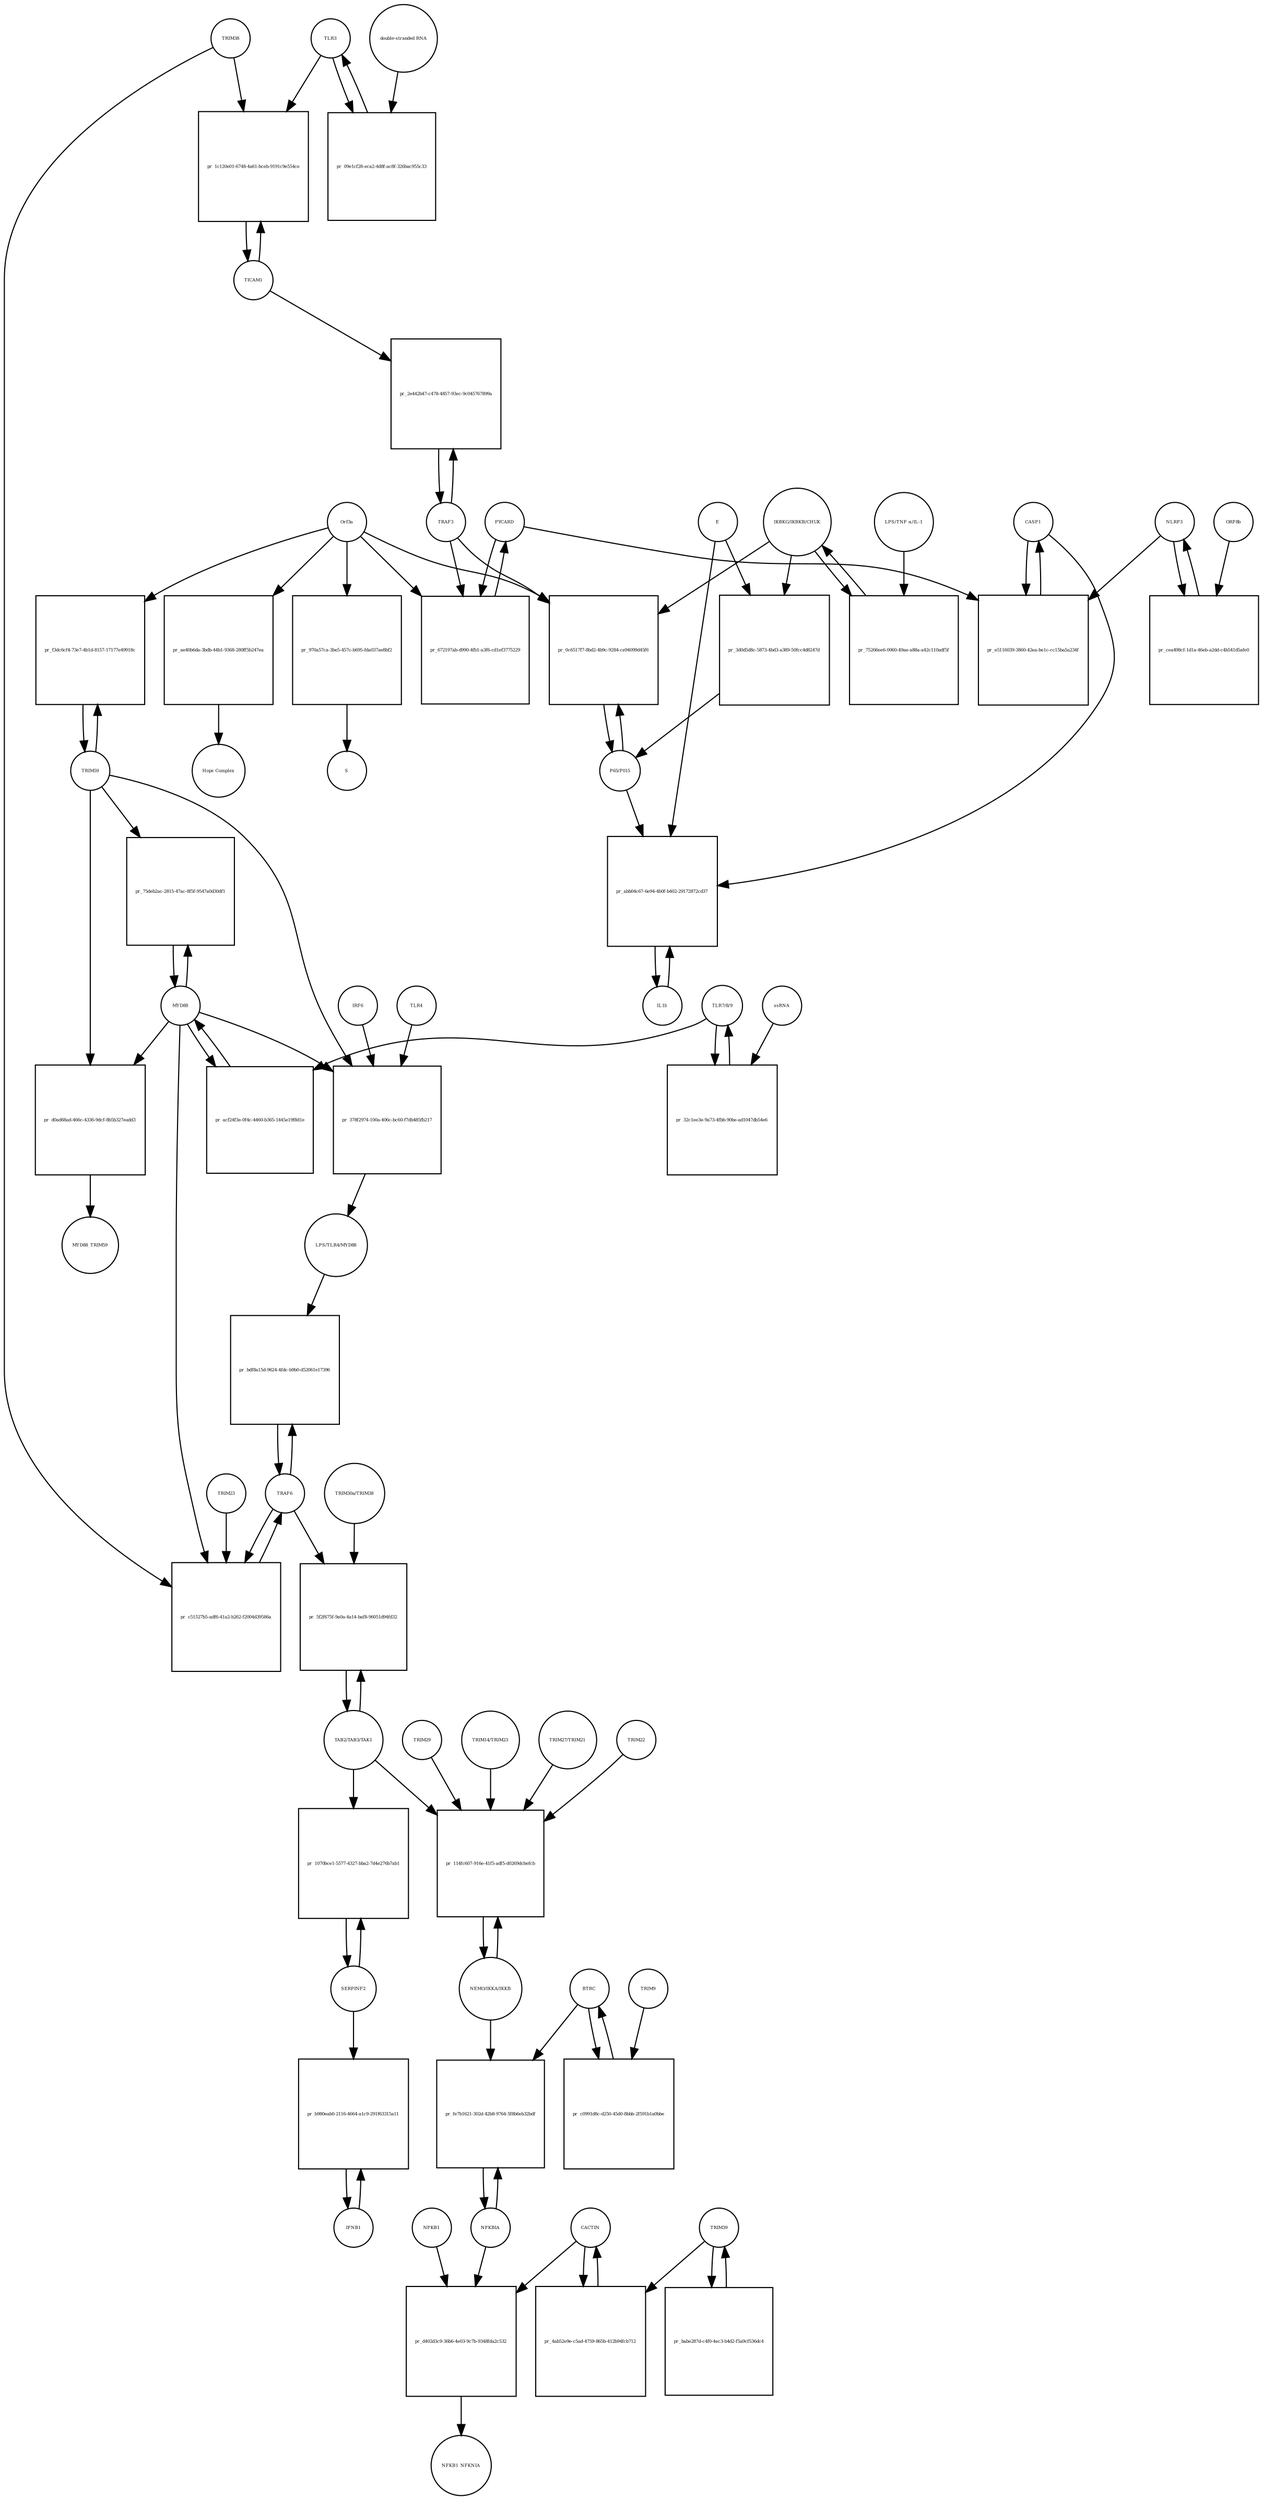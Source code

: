 strict digraph  {
CASP1 [annotation=urn_miriam_hgnc_1499, bipartite=0, cls=macromolecule, fontsize=4, label=CASP1, shape=circle];
"pr_e5116039-3860-42ea-be1c-cc15ba5a234f" [annotation="", bipartite=1, cls=process, fontsize=4, label="pr_e5116039-3860-42ea-be1c-cc15ba5a234f", shape=square];
PYCARD [annotation="", bipartite=0, cls="macromolecule multimer", fontsize=4, label=PYCARD, shape=circle];
NLRP3 [annotation="", bipartite=0, cls="macromolecule multimer", fontsize=4, label=NLRP3, shape=circle];
TRAF6 [annotation=urn_miriam_hgnc_12036, bipartite=0, cls=macromolecule, fontsize=4, label=TRAF6, shape=circle];
"pr_bdf8a15d-9624-4fdc-b9b0-d52061e17396" [annotation="", bipartite=1, cls=process, fontsize=4, label="pr_bdf8a15d-9624-4fdc-b9b0-d52061e17396", shape=square];
"LPS/TLR4/MYD88" [annotation="urn_miriam_hgnc_6121|urn_miriam_hgnc_11850|urn_miriam_hgnc_7562", bipartite=0, cls=complex, fontsize=4, label="LPS/TLR4/MYD88", shape=circle];
NFKBIA [annotation=urn_miriam_hgnc_7797, bipartite=0, cls=macromolecule, fontsize=4, label=NFKBIA, shape=circle];
"pr_fe7b1621-302d-42b8-9764-5f8b6eb32bdf" [annotation="", bipartite=1, cls=process, fontsize=4, label="pr_fe7b1621-302d-42b8-9764-5f8b6eb32bdf", shape=square];
BTRC [annotation=urn_miriam_hgnc_1144, bipartite=0, cls=macromolecule, fontsize=4, label=BTRC, shape=circle];
"NEMO/IKKA/IKKB" [annotation="urn_miriam_hgnc_5961|urn_miriam_hgnc_5960|urn_miriam_hgnc_1974", bipartite=0, cls=complex, fontsize=4, label="NEMO/IKKA/IKKB", shape=circle];
IL1b [annotation=urn_miriam_hgnc_5992, bipartite=0, cls=macromolecule, fontsize=4, label=IL1b, shape=circle];
"pr_abb04c67-6e94-4b0f-b402-29172872cd37" [annotation="", bipartite=1, cls=process, fontsize=4, label="pr_abb04c67-6e94-4b0f-b402-29172872cd37", shape=square];
E [annotation=urn_miriam_ncbiprotein_1796318600, bipartite=0, cls=macromolecule, fontsize=4, label=E, shape=circle];
"P65/P015" [annotation="urn_miriam_hgnc_9955|urn_miriam_hgnc_7794", bipartite=0, cls=complex, fontsize=4, label="P65/P015", shape=circle];
IFNB1 [annotation=urn_miriam_hgnc_5434, bipartite=0, cls=macromolecule, fontsize=4, label=IFNB1, shape=circle];
"pr_b980eab0-2116-4664-a1c9-291f63315a11" [annotation="", bipartite=1, cls=process, fontsize=4, label="pr_b980eab0-2116-4664-a1c9-291f63315a11", shape=square];
SERPINF2 [annotation=urn_miriam_hgnc_9075, bipartite=0, cls=macromolecule, fontsize=4, label=SERPINF2, shape=circle];
TLR3 [annotation=urn_miriam_hgnc_11849, bipartite=0, cls=macromolecule, fontsize=4, label=TLR3, shape=circle];
"pr_09e1cf28-eca2-4d8f-ac8f-326bac955c33" [annotation="", bipartite=1, cls=process, fontsize=4, label="pr_09e1cf28-eca2-4d8f-ac8f-326bac955c33", shape=square];
"double-stranded RNA" [annotation="", bipartite=0, cls="nucleic acid feature", fontsize=4, label="double-stranded RNA", shape=circle];
TICAM1 [annotation=urn_miriam_hgnc_18348, bipartite=0, cls=macromolecule, fontsize=4, label=TICAM1, shape=circle];
"pr_1c120e01-6748-4a61-bceb-9191c9e554ce" [annotation="", bipartite=1, cls=process, fontsize=4, label="pr_1c120e01-6748-4a61-bceb-9191c9e554ce", shape=square];
TRIM38 [annotation=urn_miriam_hgnc_10059, bipartite=0, cls=macromolecule, fontsize=4, label=TRIM38, shape=circle];
TRIM59 [annotation="urn_miriam_pubmed_22588174|urn_miriam_hgnc_30834", bipartite=0, cls=macromolecule, fontsize=4, label=TRIM59, shape=circle];
"pr_f3dc6cf4-73e7-4b1d-8157-17177e49918c" [annotation="", bipartite=1, cls=process, fontsize=4, label="pr_f3dc6cf4-73e7-4b1d-8157-17177e49918c", shape=square];
Orf3a [annotation=urn_miriam_uniprot_P0DTC3, bipartite=0, cls=macromolecule, fontsize=4, label=Orf3a, shape=circle];
"TLR7/8/9" [annotation="urn_miriam_hgnc_15633|urn_miriam_hgnc_15632|urn_miriam_hgnc_15631", bipartite=0, cls=complex, fontsize=4, label="TLR7/8/9", shape=circle];
"pr_32c1ee3e-9a73-4fbb-90be-ad1047db54e6" [annotation="", bipartite=1, cls=process, fontsize=4, label="pr_32c1ee3e-9a73-4fbb-90be-ad1047db54e6", shape=square];
ssRNA [annotation="", bipartite=0, cls="nucleic acid feature", fontsize=4, label=ssRNA, shape=circle];
MYD88 [annotation=urn_miriam_hgnc_7562, bipartite=0, cls=macromolecule, fontsize=4, label=MYD88, shape=circle];
"pr_acf24f3e-0f4c-4460-b365-1445e19f8d1e" [annotation="", bipartite=1, cls=process, fontsize=4, label="pr_acf24f3e-0f4c-4460-b365-1445e19f8d1e", shape=square];
"pr_c51527b5-adf6-41a2-b262-f2004d39586a" [annotation="", bipartite=1, cls=process, fontsize=4, label="pr_c51527b5-adf6-41a2-b262-f2004d39586a", shape=square];
TRIM23 [annotation=urn_miriam_hgnc_660, bipartite=0, cls=macromolecule, fontsize=4, label=TRIM23, shape=circle];
"TAB2/TAB3/TAK1" [annotation="urn_miriam_hgnc_17075|urn_miriam_hgnc_30681|urn_miriam_hgnc_6859", bipartite=0, cls=complex, fontsize=4, label="TAB2/TAB3/TAK1", shape=circle];
"pr_5f2f675f-9a0a-4a14-baf8-96051d94fd32" [annotation="", bipartite=1, cls=process, fontsize=4, label="pr_5f2f675f-9a0a-4a14-baf8-96051d94fd32", shape=square];
"TRIM30a/TRIM38" [annotation="urn_miriam_hgnc_10059|urn_miriam_uniprot_P15533", bipartite=0, cls=complex, fontsize=4, label="TRIM30a/TRIM38", shape=circle];
"pr_114fc607-916e-41f5-adf5-d0269dcbefcb" [annotation="", bipartite=1, cls=process, fontsize=4, label="pr_114fc607-916e-41f5-adf5-d0269dcbefcb", shape=square];
TRIM22 [annotation=urn_miriam_hgnc_16379, bipartite=0, cls=macromolecule, fontsize=4, label=TRIM22, shape=circle];
TRIM29 [annotation=urn_miriam_hgnc_17274, bipartite=0, cls=macromolecule, fontsize=4, label=TRIM29, shape=circle];
"TRIM14/TRIM23" [annotation="urn_miriam_hgnc_16283|urn_miriam_hgnc_660", bipartite=0, cls=complex, fontsize=4, label="TRIM14/TRIM23", shape=circle];
"TRIM27/TRIM21" [annotation="urn_miriam_hgnc_9975|urn_miriam_hgnc_11312", bipartite=0, cls=complex, fontsize=4, label="TRIM27/TRIM21", shape=circle];
"pr_1070bce1-5577-4327-bba2-7d4e276b7ab1" [annotation="", bipartite=1, cls=process, fontsize=4, label="pr_1070bce1-5577-4327-bba2-7d4e276b7ab1", shape=square];
TRAF3 [annotation=urn_miriam_hgnc_12033, bipartite=0, cls=macromolecule, fontsize=4, label=TRAF3, shape=circle];
"pr_2e442b47-c478-4857-93ec-9c045767899a" [annotation="", bipartite=1, cls=process, fontsize=4, label="pr_2e442b47-c478-4857-93ec-9c045767899a", shape=square];
NFKB1 [annotation=urn_miriam_hgnc_7794, bipartite=0, cls=macromolecule, fontsize=4, label=NFKB1, shape=circle];
"pr_d402d3c9-36b6-4e03-9c7b-9348fda2c532" [annotation="", bipartite=1, cls=process, fontsize=4, label="pr_d402d3c9-36b6-4e03-9c7b-9348fda2c532", shape=square];
NFKB1_NFKNIA [annotation="", bipartite=0, cls=complex, fontsize=4, label=NFKB1_NFKNIA, shape=circle];
CACTIN [annotation=urn_miriam_hgnc_29938, bipartite=0, cls=macromolecule, fontsize=4, label=CACTIN, shape=circle];
"IKBKG/IKBKB/CHUK" [annotation="urn_miriam_hgnc_5961|urn_miriam_hgnc_5960|urn_miriam_hgnc_1974", bipartite=0, cls=complex, fontsize=4, label="IKBKG/IKBKB/CHUK", shape=circle];
"pr_75266ee6-0060-49ae-a88a-a42c110adf5f" [annotation="", bipartite=1, cls=process, fontsize=4, label="pr_75266ee6-0060-49ae-a88a-a42c110adf5f", shape=square];
"LPS/TNF α/IL-1" [annotation="urn_miriam_hgnc_6121|urn_miriam_hgnc_11916|urn_miriam_hgnc_5991", bipartite=0, cls=complex, fontsize=4, label="LPS/TNF α/IL-1", shape=circle];
"pr_970a57ca-3be5-457c-b695-fda037ae8bf2" [annotation="", bipartite=1, cls=process, fontsize=4, label="pr_970a57ca-3be5-457c-b695-fda037ae8bf2", shape=square];
S [annotation=urn_miriam_uniprot_P0DTC2, bipartite=0, cls=macromolecule, fontsize=4, label=S, shape=circle];
"pr_0c6517f7-8bd2-4b9c-9284-ce94099d45f6" [annotation="", bipartite=1, cls=process, fontsize=4, label="pr_0c6517f7-8bd2-4b9c-9284-ce94099d45f6", shape=square];
"pr_672197ab-d990-4fb1-a3f6-cd1ef3775229" [annotation="", bipartite=1, cls=process, fontsize=4, label="pr_672197ab-d990-4fb1-a3f6-cd1ef3775229", shape=square];
"pr_cea498cf-1d1a-46eb-a2dd-c4b541d5afe0" [annotation="", bipartite=1, cls=process, fontsize=4, label="pr_cea498cf-1d1a-46eb-a2dd-c4b541d5afe0", shape=square];
ORF8b [annotation=urn_miriam_ncbiprotein_BCD58760, bipartite=0, cls=macromolecule, fontsize=4, label=ORF8b, shape=circle];
"pr_c0991d8c-d250-45d0-8bbb-2f591b1a0bbe" [annotation="", bipartite=1, cls=process, fontsize=4, label="pr_c0991d8c-d250-45d0-8bbb-2f591b1a0bbe", shape=square];
TRIM9 [annotation=urn_miriam_hgnc_16288, bipartite=0, cls=macromolecule, fontsize=4, label=TRIM9, shape=circle];
"pr_3d0d5d8c-5873-4bd3-a389-50fcc4d8247d" [annotation="", bipartite=1, cls=process, fontsize=4, label="pr_3d0d5d8c-5873-4bd3-a389-50fcc4d8247d", shape=square];
"pr_4ab52e9e-c5ad-4759-865b-412b94fcb712" [annotation="", bipartite=1, cls=process, fontsize=4, label="pr_4ab52e9e-c5ad-4759-865b-412b94fcb712", shape=square];
TRIM39 [annotation=urn_miriam_hgnc_10065, bipartite=0, cls=macromolecule, fontsize=4, label=TRIM39, shape=circle];
"pr_babe287d-c4f0-4ec3-b4d2-f5a9cf536dc4" [annotation="", bipartite=1, cls=process, fontsize=4, label="pr_babe287d-c4f0-4ec3-b4d2-f5a9cf536dc4", shape=square];
"pr_ae40b6da-3bdb-44b1-9368-280ff5b247ea" [annotation="", bipartite=1, cls=process, fontsize=4, label="pr_ae40b6da-3bdb-44b1-9368-280ff5b247ea", shape=square];
"Hops Complex" [annotation="urn_miriam_uniprot_J9TC74|urn_miriam_hgnc_14583|urn_miriam_hgnc_20593|urn_miriam_hgnc_24048|urn_miriam_hgnc_5013|urn_miriam_hgnc_20266", bipartite=0, cls=complex, fontsize=4, label="Hops Complex", shape=circle];
TLR4 [annotation="", bipartite=0, cls=macromolecule, fontsize=4, label=TLR4, shape=circle];
"pr_378f2974-100a-406c-bc60-f7db485fb217" [annotation="", bipartite=1, cls=process, fontsize=4, label="pr_378f2974-100a-406c-bc60-f7db485fb217", shape=square];
IRF6 [annotation="", bipartite=0, cls=macromolecule, fontsize=4, label=IRF6, shape=circle];
"pr_75deb2ac-2815-47ac-8f5f-9547a0d30df1" [annotation="", bipartite=1, cls=process, fontsize=4, label="pr_75deb2ac-2815-47ac-8f5f-9547a0d30df1", shape=square];
"pr_d0ad68ad-466c-4336-9dcf-8b5b327eadd3" [annotation="", bipartite=1, cls=process, fontsize=4, label="pr_d0ad68ad-466c-4336-9dcf-8b5b327eadd3", shape=square];
MYD88_TRIM59 [annotation="", bipartite=0, cls=complex, fontsize=4, label=MYD88_TRIM59, shape=circle];
CASP1 -> "pr_e5116039-3860-42ea-be1c-cc15ba5a234f"  [annotation="", interaction_type=consumption];
CASP1 -> "pr_abb04c67-6e94-4b0f-b402-29172872cd37"  [annotation=urn_miriam_pubmed_31034780, interaction_type=catalysis];
"pr_e5116039-3860-42ea-be1c-cc15ba5a234f" -> CASP1  [annotation="", interaction_type=production];
PYCARD -> "pr_e5116039-3860-42ea-be1c-cc15ba5a234f"  [annotation="", interaction_type=consumption];
PYCARD -> "pr_672197ab-d990-4fb1-a3f6-cd1ef3775229"  [annotation="", interaction_type=consumption];
NLRP3 -> "pr_e5116039-3860-42ea-be1c-cc15ba5a234f"  [annotation="", interaction_type=consumption];
NLRP3 -> "pr_cea498cf-1d1a-46eb-a2dd-c4b541d5afe0"  [annotation="", interaction_type=consumption];
TRAF6 -> "pr_bdf8a15d-9624-4fdc-b9b0-d52061e17396"  [annotation="", interaction_type=consumption];
TRAF6 -> "pr_c51527b5-adf6-41a2-b262-f2004d39586a"  [annotation="", interaction_type=consumption];
TRAF6 -> "pr_5f2f675f-9a0a-4a14-baf8-96051d94fd32"  [annotation="urn_miriam_pubmed_23758787|urn_miriam_pubmed_25172371|urn_miriam_pubmed_18345001", interaction_type="necessary stimulation"];
"pr_bdf8a15d-9624-4fdc-b9b0-d52061e17396" -> TRAF6  [annotation="", interaction_type=production];
"LPS/TLR4/MYD88" -> "pr_bdf8a15d-9624-4fdc-b9b0-d52061e17396"  [annotation=urn_miriam_pubmed_23758787, interaction_type=catalysis];
NFKBIA -> "pr_fe7b1621-302d-42b8-9764-5f8b6eb32bdf"  [annotation="", interaction_type=consumption];
NFKBIA -> "pr_d402d3c9-36b6-4e03-9c7b-9348fda2c532"  [annotation="", interaction_type=consumption];
"pr_fe7b1621-302d-42b8-9764-5f8b6eb32bdf" -> NFKBIA  [annotation="", interaction_type=production];
BTRC -> "pr_fe7b1621-302d-42b8-9764-5f8b6eb32bdf"  [annotation=urn_miriam_pubmed_21135871, interaction_type=catalysis];
BTRC -> "pr_c0991d8c-d250-45d0-8bbb-2f591b1a0bbe"  [annotation="", interaction_type=consumption];
"NEMO/IKKA/IKKB" -> "pr_fe7b1621-302d-42b8-9764-5f8b6eb32bdf"  [annotation=urn_miriam_pubmed_21135871, interaction_type=catalysis];
"NEMO/IKKA/IKKB" -> "pr_114fc607-916e-41f5-adf5-d0269dcbefcb"  [annotation="", interaction_type=consumption];
IL1b -> "pr_abb04c67-6e94-4b0f-b402-29172872cd37"  [annotation="", interaction_type=consumption];
"pr_abb04c67-6e94-4b0f-b402-29172872cd37" -> IL1b  [annotation="", interaction_type=production];
E -> "pr_abb04c67-6e94-4b0f-b402-29172872cd37"  [annotation=urn_miriam_pubmed_31034780, interaction_type=catalysis];
E -> "pr_3d0d5d8c-5873-4bd3-a389-50fcc4d8247d"  [annotation="urn_miriam_pubmed_32172672|urn_miriam_taxonomy_2697049", interaction_type="necessary stimulation"];
"P65/P015" -> "pr_abb04c67-6e94-4b0f-b402-29172872cd37"  [annotation=urn_miriam_pubmed_31034780, interaction_type=stimulation];
"P65/P015" -> "pr_0c6517f7-8bd2-4b9c-9284-ce94099d45f6"  [annotation="", interaction_type=consumption];
IFNB1 -> "pr_b980eab0-2116-4664-a1c9-291f63315a11"  [annotation="", interaction_type=consumption];
"pr_b980eab0-2116-4664-a1c9-291f63315a11" -> IFNB1  [annotation="", interaction_type=production];
SERPINF2 -> "pr_b980eab0-2116-4664-a1c9-291f63315a11"  [annotation=urn_miriam_pubmed_17706453, interaction_type=stimulation];
SERPINF2 -> "pr_1070bce1-5577-4327-bba2-7d4e276b7ab1"  [annotation="", interaction_type=consumption];
TLR3 -> "pr_09e1cf28-eca2-4d8f-ac8f-326bac955c33"  [annotation="", interaction_type=consumption];
TLR3 -> "pr_1c120e01-6748-4a61-bceb-9191c9e554ce"  [annotation="urn_miriam_pubmed_23758787|urn_miriam_pubmed_22539786", interaction_type="necessary stimulation"];
"pr_09e1cf28-eca2-4d8f-ac8f-326bac955c33" -> TLR3  [annotation="", interaction_type=production];
"double-stranded RNA" -> "pr_09e1cf28-eca2-4d8f-ac8f-326bac955c33"  [annotation=urn_miriam_pubmed_23758787, interaction_type="necessary stimulation"];
TICAM1 -> "pr_1c120e01-6748-4a61-bceb-9191c9e554ce"  [annotation="", interaction_type=consumption];
TICAM1 -> "pr_2e442b47-c478-4857-93ec-9c045767899a"  [annotation=urn_miriam_pubmed_28829373, interaction_type="necessary stimulation"];
"pr_1c120e01-6748-4a61-bceb-9191c9e554ce" -> TICAM1  [annotation="", interaction_type=production];
TRIM38 -> "pr_1c120e01-6748-4a61-bceb-9191c9e554ce"  [annotation="urn_miriam_pubmed_23758787|urn_miriam_pubmed_22539786", interaction_type=inhibition];
TRIM38 -> "pr_c51527b5-adf6-41a2-b262-f2004d39586a"  [annotation="urn_miriam_pubmed_15361868|urn_miriam_pubmed_22539786|urn_miriam_pubmed_20724660", interaction_type=inhibition];
TRIM59 -> "pr_f3dc6cf4-73e7-4b1d-8157-17177e49918c"  [annotation="", interaction_type=consumption];
TRIM59 -> "pr_378f2974-100a-406c-bc60-f7db485fb217"  [annotation="", interaction_type=inhibition];
TRIM59 -> "pr_75deb2ac-2815-47ac-8f5f-9547a0d30df1"  [annotation="", interaction_type=inhibition];
TRIM59 -> "pr_d0ad68ad-466c-4336-9dcf-8b5b327eadd3"  [annotation="", interaction_type=consumption];
"pr_f3dc6cf4-73e7-4b1d-8157-17177e49918c" -> TRIM59  [annotation="", interaction_type=production];
Orf3a -> "pr_f3dc6cf4-73e7-4b1d-8157-17177e49918c"  [annotation=urn_miriam_pubmed_28829373, interaction_type="necessary stimulation"];
Orf3a -> "pr_970a57ca-3be5-457c-b695-fda037ae8bf2"  [annotation=urn_miriam_pubmed_32172672, interaction_type="necessary stimulation"];
Orf3a -> "pr_0c6517f7-8bd2-4b9c-9284-ce94099d45f6"  [annotation="urn_miriam_pubmed_31034780|urn_miriam_pubmed_32172672", interaction_type="necessary stimulation"];
Orf3a -> "pr_672197ab-d990-4fb1-a3f6-cd1ef3775229"  [annotation=urn_miriam_pubmed_32172672, interaction_type="necessary stimulation"];
Orf3a -> "pr_ae40b6da-3bdb-44b1-9368-280ff5b247ea"  [annotation="urn_miriam_pubmed_15316659|urn_miriam_pubmed_17715238|urn_miriam_pubmed_25375324|urn_miriam_pubmed_19590927", interaction_type="necessary stimulation"];
"TLR7/8/9" -> "pr_32c1ee3e-9a73-4fbb-90be-ad1047db54e6"  [annotation="", interaction_type=consumption];
"TLR7/8/9" -> "pr_acf24f3e-0f4c-4460-b365-1445e19f8d1e"  [annotation=urn_miriam_pubmed_15361868, interaction_type="necessary stimulation"];
"pr_32c1ee3e-9a73-4fbb-90be-ad1047db54e6" -> "TLR7/8/9"  [annotation="", interaction_type=production];
ssRNA -> "pr_32c1ee3e-9a73-4fbb-90be-ad1047db54e6"  [annotation=urn_miriam_pubmed_21782231, interaction_type="necessary stimulation"];
MYD88 -> "pr_acf24f3e-0f4c-4460-b365-1445e19f8d1e"  [annotation="", interaction_type=consumption];
MYD88 -> "pr_c51527b5-adf6-41a2-b262-f2004d39586a"  [annotation="urn_miriam_pubmed_15361868|urn_miriam_pubmed_22539786|urn_miriam_pubmed_20724660", interaction_type="necessary stimulation"];
MYD88 -> "pr_378f2974-100a-406c-bc60-f7db485fb217"  [annotation="", interaction_type=consumption];
MYD88 -> "pr_75deb2ac-2815-47ac-8f5f-9547a0d30df1"  [annotation="", interaction_type=consumption];
MYD88 -> "pr_d0ad68ad-466c-4336-9dcf-8b5b327eadd3"  [annotation="", interaction_type=consumption];
"pr_acf24f3e-0f4c-4460-b365-1445e19f8d1e" -> MYD88  [annotation="", interaction_type=production];
"pr_c51527b5-adf6-41a2-b262-f2004d39586a" -> TRAF6  [annotation="", interaction_type=production];
TRIM23 -> "pr_c51527b5-adf6-41a2-b262-f2004d39586a"  [annotation="urn_miriam_pubmed_15361868|urn_miriam_pubmed_22539786|urn_miriam_pubmed_20724660", interaction_type="necessary stimulation"];
"TAB2/TAB3/TAK1" -> "pr_5f2f675f-9a0a-4a14-baf8-96051d94fd32"  [annotation="", interaction_type=consumption];
"TAB2/TAB3/TAK1" -> "pr_114fc607-916e-41f5-adf5-d0269dcbefcb"  [annotation="urn_miriam_pubmed_23758787|urn_miriam_pubmed_23408607|urn_miriam_pubmed_26358190|urn_miriam_pubmed_27695001|urn_miriam_pubmed_24379373|urn_miriam_pubmed_20724660", interaction_type="necessary stimulation"];
"TAB2/TAB3/TAK1" -> "pr_1070bce1-5577-4327-bba2-7d4e276b7ab1"  [annotation=urn_miriam_pubmed_17706453, interaction_type="necessary stimulation"];
"pr_5f2f675f-9a0a-4a14-baf8-96051d94fd32" -> "TAB2/TAB3/TAK1"  [annotation="", interaction_type=production];
"TRIM30a/TRIM38" -> "pr_5f2f675f-9a0a-4a14-baf8-96051d94fd32"  [annotation="urn_miriam_pubmed_23758787|urn_miriam_pubmed_25172371|urn_miriam_pubmed_18345001", interaction_type=inhibition];
"pr_114fc607-916e-41f5-adf5-d0269dcbefcb" -> "NEMO/IKKA/IKKB"  [annotation="", interaction_type=production];
TRIM22 -> "pr_114fc607-916e-41f5-adf5-d0269dcbefcb"  [annotation="urn_miriam_pubmed_23758787|urn_miriam_pubmed_23408607|urn_miriam_pubmed_26358190|urn_miriam_pubmed_27695001|urn_miriam_pubmed_24379373|urn_miriam_pubmed_20724660", interaction_type=inhibition];
TRIM29 -> "pr_114fc607-916e-41f5-adf5-d0269dcbefcb"  [annotation="urn_miriam_pubmed_23758787|urn_miriam_pubmed_23408607|urn_miriam_pubmed_26358190|urn_miriam_pubmed_27695001|urn_miriam_pubmed_24379373|urn_miriam_pubmed_20724660", interaction_type=inhibition];
"TRIM14/TRIM23" -> "pr_114fc607-916e-41f5-adf5-d0269dcbefcb"  [annotation="urn_miriam_pubmed_23758787|urn_miriam_pubmed_23408607|urn_miriam_pubmed_26358190|urn_miriam_pubmed_27695001|urn_miriam_pubmed_24379373|urn_miriam_pubmed_20724660", interaction_type="necessary stimulation"];
"TRIM27/TRIM21" -> "pr_114fc607-916e-41f5-adf5-d0269dcbefcb"  [annotation="urn_miriam_pubmed_23758787|urn_miriam_pubmed_23408607|urn_miriam_pubmed_26358190|urn_miriam_pubmed_27695001|urn_miriam_pubmed_24379373|urn_miriam_pubmed_20724660", interaction_type=inhibition];
"pr_1070bce1-5577-4327-bba2-7d4e276b7ab1" -> SERPINF2  [annotation="", interaction_type=production];
TRAF3 -> "pr_2e442b47-c478-4857-93ec-9c045767899a"  [annotation="", interaction_type=consumption];
TRAF3 -> "pr_0c6517f7-8bd2-4b9c-9284-ce94099d45f6"  [annotation="urn_miriam_pubmed_31034780|urn_miriam_pubmed_32172672", interaction_type=catalysis];
TRAF3 -> "pr_672197ab-d990-4fb1-a3f6-cd1ef3775229"  [annotation=urn_miriam_pubmed_32172672, interaction_type=catalysis];
"pr_2e442b47-c478-4857-93ec-9c045767899a" -> TRAF3  [annotation="", interaction_type=production];
NFKB1 -> "pr_d402d3c9-36b6-4e03-9c7b-9348fda2c532"  [annotation="", interaction_type=consumption];
"pr_d402d3c9-36b6-4e03-9c7b-9348fda2c532" -> NFKB1_NFKNIA  [annotation="", interaction_type=production];
CACTIN -> "pr_d402d3c9-36b6-4e03-9c7b-9348fda2c532"  [annotation=urn_miriam_pubmed_26999213, interaction_type=inhibition];
CACTIN -> "pr_4ab52e9e-c5ad-4759-865b-412b94fcb712"  [annotation="", interaction_type=consumption];
"IKBKG/IKBKB/CHUK" -> "pr_75266ee6-0060-49ae-a88a-a42c110adf5f"  [annotation="", interaction_type=consumption];
"IKBKG/IKBKB/CHUK" -> "pr_0c6517f7-8bd2-4b9c-9284-ce94099d45f6"  [annotation="urn_miriam_pubmed_31034780|urn_miriam_pubmed_32172672", interaction_type=catalysis];
"IKBKG/IKBKB/CHUK" -> "pr_3d0d5d8c-5873-4bd3-a389-50fcc4d8247d"  [annotation="", interaction_type=consumption];
"pr_75266ee6-0060-49ae-a88a-a42c110adf5f" -> "IKBKG/IKBKB/CHUK"  [annotation="", interaction_type=production];
"LPS/TNF α/IL-1" -> "pr_75266ee6-0060-49ae-a88a-a42c110adf5f"  [annotation="urn_miriam_pubmed_32172672|urn_miriam_taxonomy_2697049", interaction_type=catalysis];
"pr_970a57ca-3be5-457c-b695-fda037ae8bf2" -> S  [annotation="", interaction_type=production];
"pr_0c6517f7-8bd2-4b9c-9284-ce94099d45f6" -> "P65/P015"  [annotation="", interaction_type=production];
"pr_672197ab-d990-4fb1-a3f6-cd1ef3775229" -> PYCARD  [annotation="", interaction_type=production];
"pr_cea498cf-1d1a-46eb-a2dd-c4b541d5afe0" -> NLRP3  [annotation="", interaction_type=production];
ORF8b -> "pr_cea498cf-1d1a-46eb-a2dd-c4b541d5afe0"  [annotation=urn_miriam_pubmed_32172672, interaction_type="necessary stimulation"];
"pr_c0991d8c-d250-45d0-8bbb-2f591b1a0bbe" -> BTRC  [annotation="", interaction_type=production];
TRIM9 -> "pr_c0991d8c-d250-45d0-8bbb-2f591b1a0bbe"  [annotation=urn_miriam_pubmed_21135871, interaction_type=inhibition];
"pr_3d0d5d8c-5873-4bd3-a389-50fcc4d8247d" -> "P65/P015"  [annotation="", interaction_type=production];
"pr_4ab52e9e-c5ad-4759-865b-412b94fcb712" -> CACTIN  [annotation="", interaction_type=production];
TRIM39 -> "pr_4ab52e9e-c5ad-4759-865b-412b94fcb712"  [annotation=urn_miriam_pubmed_26999213, interaction_type="necessary stimulation"];
TRIM39 -> "pr_babe287d-c4f0-4ec3-b4d2-f5a9cf536dc4"  [annotation="", interaction_type=consumption];
"pr_babe287d-c4f0-4ec3-b4d2-f5a9cf536dc4" -> TRIM39  [annotation="", interaction_type=production];
"pr_ae40b6da-3bdb-44b1-9368-280ff5b247ea" -> "Hops Complex"  [annotation="", interaction_type=production];
TLR4 -> "pr_378f2974-100a-406c-bc60-f7db485fb217"  [annotation="", interaction_type=consumption];
"pr_378f2974-100a-406c-bc60-f7db485fb217" -> "LPS/TLR4/MYD88"  [annotation="", interaction_type=production];
IRF6 -> "pr_378f2974-100a-406c-bc60-f7db485fb217"  [annotation="", interaction_type=consumption];
"pr_75deb2ac-2815-47ac-8f5f-9547a0d30df1" -> MYD88  [annotation="", interaction_type=production];
"pr_d0ad68ad-466c-4336-9dcf-8b5b327eadd3" -> MYD88_TRIM59  [annotation="", interaction_type=production];
}
